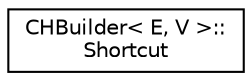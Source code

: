 digraph "Graphical Class Hierarchy"
{
  edge [fontname="Helvetica",fontsize="10",labelfontname="Helvetica",labelfontsize="10"];
  node [fontname="Helvetica",fontsize="10",shape=record];
  rankdir="LR";
  Node0 [label="CHBuilder\< E, V \>::\lShortcut",height=0.2,width=0.4,color="black", fillcolor="white", style="filled",URL="$df/d9e/struct_c_h_builder_1_1_shortcut.html"];
}
